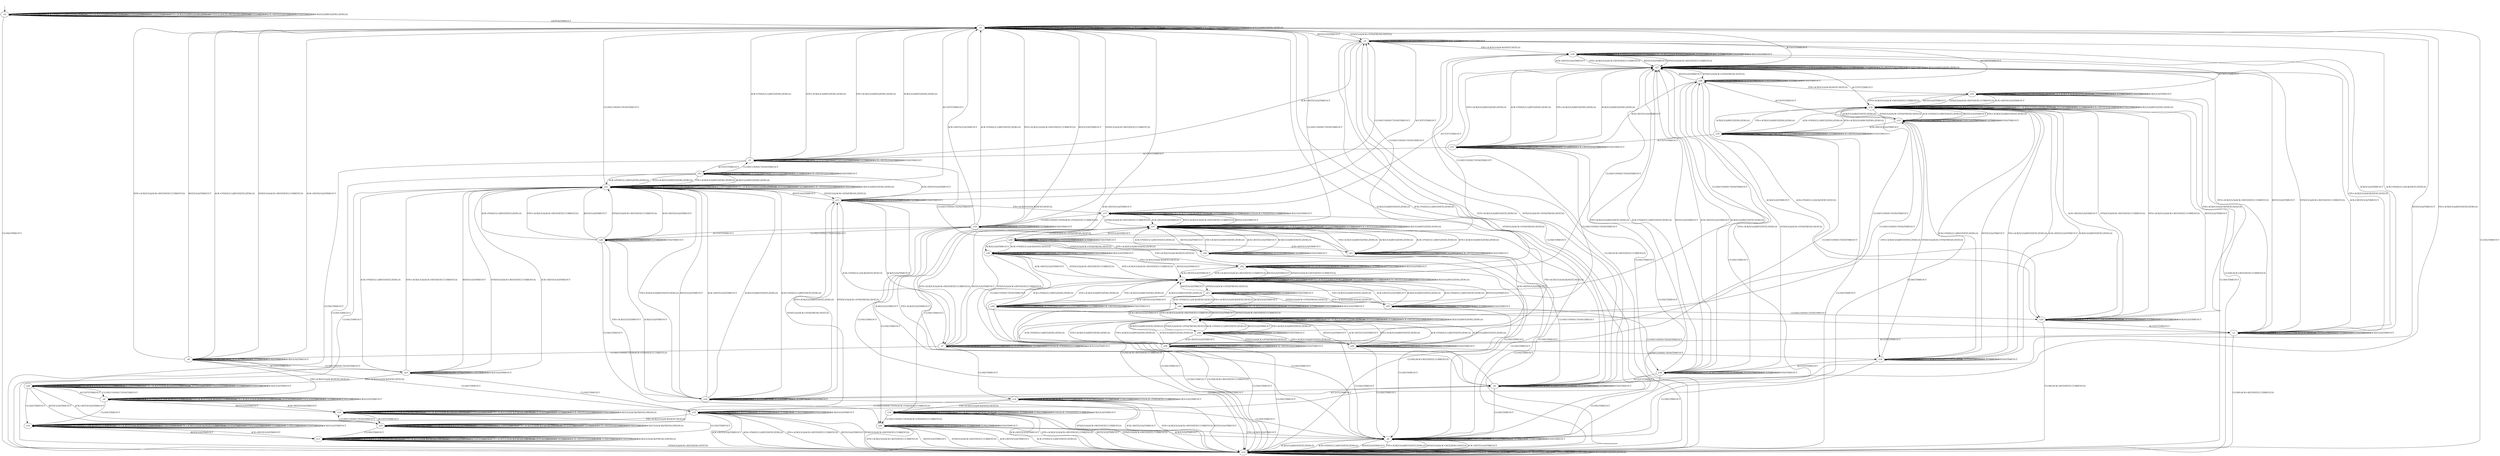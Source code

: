 digraph h13 {
s0 [label="s0"];
s1 [label="s1"];
s12 [label="s12"];
s2 [label="s2"];
s21 [label="s21"];
s3 [label="s3"];
s4 [label="s4"];
s5 [label="s5"];
s6 [label="s6"];
s13 [label="s13"];
s36 [label="s36"];
s7 [label="s7"];
s22 [label="s22"];
s27 [label="s27"];
s51 [label="s51"];
s8 [label="s8"];
s14 [label="s14"];
s17 [label="s17"];
s28 [label="s28"];
s37 [label="s37"];
s9 [label="s9"];
s15 [label="s15"];
s18 [label="s18"];
s19 [label="s19"];
s23 [label="s23"];
s29 [label="s29"];
s30 [label="s30"];
s31 [label="s31"];
s38 [label="s38"];
s53 [label="s53"];
s10 [label="s10"];
s16 [label="s16"];
s20 [label="s20"];
s24 [label="s24"];
s26 [label="s26"];
s32 [label="s32"];
s39 [label="s39"];
s40 [label="s40"];
s41 [label="s41"];
s52 [label="s52"];
s11 [label="s11"];
s25 [label="s25"];
s33 [label="s33"];
s42 [label="s42"];
s34 [label="s34"];
s35 [label="s35"];
s43 [label="s43"];
s44 [label="s44"];
s45 [label="s45"];
s46 [label="s46"];
s47 [label="s47"];
s48 [label="s48"];
s49 [label="s49"];
s50 [label="s50"];
s0 -> s0 [label="CLOSECONNECTION/TIMEOUT"];
s0 -> s0 [label="ACK+PSH(V,V,1)/RST(ZERO,ZERO,0)"];
s0 -> s0 [label="SYN+ACK(V,V,0)/RST(ZERO,ZERO,0)"];
s0 -> s0 [label="RST(V,V,0)/TIMEOUT"];
s0 -> s0 [label="ACCEPT/TIMEOUT"];
s0 -> s0 [label="FIN+ACK(V,V,0)/RST(ZERO,ZERO,0)"];
s0 -> s1 [label="LISTEN/TIMEOUT"];
s0 -> s0 [label="SYN(V,V,0)/ACK+RST(ZERO,NEXT,0)"];
s0 -> s0 [label="RCV/TIMEOUT"];
s0 -> s0 [label="ACK+RST(V,V,0)/TIMEOUT"];
s0 -> s12 [label="CLOSE/TIMEOUT"];
s0 -> s0 [label="SEND/TIMEOUT"];
s0 -> s0 [label="ACK(V,V,0)/RST(ZERO,ZERO,0)"];
s1 -> s1 [label="CLOSECONNECTION/TIMEOUT"];
s1 -> s1 [label="ACK+PSH(V,V,1)/RST(ZERO,ZERO,0)"];
s1 -> s1 [label="SYN+ACK(V,V,0)/RST(ZERO,ZERO,0)"];
s1 -> s1 [label="RST(V,V,0)/TIMEOUT"];
s1 -> s21 [label="ACCEPT/TIMEOUT"];
s1 -> s1 [label="FIN+ACK(V,V,0)/RST(ZERO,ZERO,0)"];
s1 -> s1 [label="LISTEN/TIMEOUT"];
s1 -> s2 [label="SYN(V,V,0)/ACK+SYN(FRESH,NEXT,0)"];
s1 -> s1 [label="RCV/TIMEOUT"];
s1 -> s1 [label="ACK+RST(V,V,0)/TIMEOUT"];
s1 -> s12 [label="CLOSE/TIMEOUT"];
s1 -> s1 [label="SEND/TIMEOUT"];
s1 -> s1 [label="ACK(V,V,0)/RST(ZERO,ZERO,0)"];
s12 -> s12 [label="CLOSECONNECTION/TIMEOUT"];
s12 -> s12 [label="ACK+PSH(V,V,1)/RST(ZERO,ZERO,0)"];
s12 -> s12 [label="SYN+ACK(V,V,0)/RST(ZERO,ZERO,0)"];
s12 -> s12 [label="RST(V,V,0)/TIMEOUT"];
s12 -> s12 [label="ACCEPT/TIMEOUT"];
s12 -> s12 [label="FIN+ACK(V,V,0)/RST(ZERO,ZERO,0)"];
s12 -> s12 [label="LISTEN/TIMEOUT"];
s12 -> s12 [label="SYN(V,V,0)/ACK+RST(ZERO,NEXT,0)"];
s12 -> s12 [label="RCV/TIMEOUT"];
s12 -> s12 [label="ACK+RST(V,V,0)/TIMEOUT"];
s12 -> s12 [label="CLOSE/TIMEOUT"];
s12 -> s12 [label="SEND/TIMEOUT"];
s12 -> s12 [label="ACK(V,V,0)/RST(ZERO,ZERO,0)"];
s2 -> s2 [label="CLOSECONNECTION/TIMEOUT"];
s2 -> s3 [label="ACK+PSH(V,V,1)/ACK(NEXT,NEXT,0)"];
s2 -> s4 [label="SYN+ACK(V,V,0)/RST(NEXT,ZERO,0)"];
s2 -> s1 [label="RST(V,V,0)/TIMEOUT"];
s2 -> s13 [label="ACCEPT/TIMEOUT"];
s2 -> s36 [label="FIN+ACK(V,V,0)/ACK(NEXT,NEXT,0)"];
s2 -> s2 [label="LISTEN/TIMEOUT"];
s2 -> s2 [label="SYN(V,V,0)/TIMEOUT"];
s2 -> s2 [label="RCV/TIMEOUT"];
s2 -> s5 [label="ACK+RST(V,V,0)/TIMEOUT"];
s2 -> s6 [label="CLOSE/TIMEOUT"];
s2 -> s2 [label="SEND/TIMEOUT"];
s2 -> s3 [label="ACK(V,V,0)/TIMEOUT"];
s21 -> s1 [label="CLOSECONNECTION/TIMEOUT"];
s21 -> s21 [label="ACK+PSH(V,V,1)/RST(ZERO,ZERO,0)"];
s21 -> s21 [label="SYN+ACK(V,V,0)/RST(ZERO,ZERO,0)"];
s21 -> s21 [label="RST(V,V,0)/TIMEOUT"];
s21 -> s21 [label="ACCEPT/TIMEOUT"];
s21 -> s21 [label="FIN+ACK(V,V,0)/RST(ZERO,ZERO,0)"];
s21 -> s21 [label="LISTEN/TIMEOUT"];
s21 -> s13 [label="SYN(V,V,0)/ACK+SYN(FRESH,NEXT,0)"];
s21 -> s21 [label="RCV/TIMEOUT"];
s21 -> s21 [label="ACK+RST(V,V,0)/TIMEOUT"];
s21 -> s12 [label="CLOSE/TIMEOUT"];
s21 -> s21 [label="SEND/TIMEOUT"];
s21 -> s21 [label="ACK(V,V,0)/RST(ZERO,ZERO,0)"];
s3 -> s3 [label="CLOSECONNECTION/TIMEOUT"];
s3 -> s3 [label="ACK+PSH(V,V,1)/ACK(NEXT,NEXT,0)"];
s3 -> s27 [label="SYN+ACK(V,V,0)/ACK+RST(NEXT,CURRENT,0)"];
s3 -> s27 [label="RST(V,V,0)/TIMEOUT"];
s3 -> s7 [label="ACCEPT/TIMEOUT"];
s3 -> s36 [label="FIN+ACK(V,V,0)/ACK(NEXT,NEXT,0)"];
s3 -> s3 [label="LISTEN/TIMEOUT"];
s3 -> s27 [label="SYN(V,V,0)/ACK+RST(NEXT,CURRENT,0)"];
s3 -> s3 [label="RCV/TIMEOUT"];
s3 -> s27 [label="ACK+RST(V,V,0)/TIMEOUT"];
s3 -> s12 [label="CLOSE/ACK+RST(NEXT,CURRENT,0)"];
s3 -> s3 [label="SEND/TIMEOUT"];
s3 -> s3 [label="ACK(V,V,0)/TIMEOUT"];
s4 -> s4 [label="CLOSECONNECTION/TIMEOUT"];
s4 -> s1 [label="ACK+PSH(V,V,1)/RST(NEXT,ZERO,0)"];
s4 -> s4 [label="SYN+ACK(V,V,0)/RST(NEXT,ZERO,0)"];
s4 -> s1 [label="RST(V,V,0)/TIMEOUT"];
s4 -> s22 [label="ACCEPT/TIMEOUT"];
s4 -> s1 [label="FIN+ACK(V,V,0)/RST(NEXT,ZERO,0)"];
s4 -> s4 [label="LISTEN/TIMEOUT"];
s4 -> s2 [label="SYN(V,V,0)/ACK+SYN(FRESH,NEXT,0)"];
s4 -> s4 [label="RCV/TIMEOUT"];
s4 -> s1 [label="ACK+RST(V,V,0)/TIMEOUT"];
s4 -> s6 [label="CLOSE/TIMEOUT"];
s4 -> s4 [label="SEND/TIMEOUT"];
s4 -> s1 [label="ACK(V,V,0)/RST(NEXT,ZERO,0)"];
s5 -> s5 [label="CLOSECONNECTION/TIMEOUT"];
s5 -> s1 [label="ACK+PSH(V,V,1)/RST(ZERO,ZERO,0)"];
s5 -> s1 [label="SYN+ACK(V,V,0)/RST(ZERO,ZERO,0)"];
s5 -> s5 [label="RST(V,V,0)/TIMEOUT"];
s5 -> s51 [label="ACCEPT/TIMEOUT"];
s5 -> s1 [label="FIN+ACK(V,V,0)/RST(ZERO,ZERO,0)"];
s5 -> s5 [label="LISTEN/TIMEOUT"];
s5 -> s5 [label="SYN(V,V,0)/TIMEOUT"];
s5 -> s5 [label="RCV/TIMEOUT"];
s5 -> s5 [label="ACK+RST(V,V,0)/TIMEOUT"];
s5 -> s12 [label="CLOSE/TIMEOUT"];
s5 -> s5 [label="SEND/TIMEOUT"];
s5 -> s1 [label="ACK(V,V,0)/RST(ZERO,ZERO,0)"];
s6 -> s6 [label="CLOSECONNECTION/TIMEOUT"];
s6 -> s12 [label="ACK+PSH(V,V,1)/RST(NEXT,ZERO,0)"];
s6 -> s6 [label="SYN+ACK(V,V,0)/RST(NEXT,ZERO,0)"];
s6 -> s12 [label="RST(V,V,0)/TIMEOUT"];
s6 -> s6 [label="ACCEPT/TIMEOUT"];
s6 -> s12 [label="FIN+ACK(V,V,0)/RST(NEXT,ZERO,0)"];
s6 -> s6 [label="LISTEN/TIMEOUT"];
s6 -> s12 [label="SYN(V,V,0)/ACK+RST(ZERO,NEXT,0)"];
s6 -> s6 [label="RCV/TIMEOUT"];
s6 -> s12 [label="ACK+RST(V,V,0)/TIMEOUT"];
s6 -> s6 [label="CLOSE/TIMEOUT"];
s6 -> s6 [label="SEND/TIMEOUT"];
s6 -> s12 [label="ACK(V,V,0)/RST(NEXT,ZERO,0)"];
s13 -> s2 [label="CLOSECONNECTION/TIMEOUT"];
s13 -> s7 [label="ACK+PSH(V,V,1)/ACK(NEXT,NEXT,0)"];
s13 -> s22 [label="SYN+ACK(V,V,0)/RST(NEXT,ZERO,0)"];
s13 -> s21 [label="RST(V,V,0)/TIMEOUT"];
s13 -> s13 [label="ACCEPT/TIMEOUT"];
s13 -> s17 [label="FIN+ACK(V,V,0)/ACK(NEXT,NEXT,0)"];
s13 -> s13 [label="LISTEN/TIMEOUT"];
s13 -> s13 [label="SYN(V,V,0)/TIMEOUT"];
s13 -> s13 [label="RCV/TIMEOUT"];
s13 -> s51 [label="ACK+RST(V,V,0)/TIMEOUT"];
s13 -> s6 [label="CLOSE/TIMEOUT"];
s13 -> s13 [label="SEND/TIMEOUT"];
s13 -> s7 [label="ACK(V,V,0)/TIMEOUT"];
s36 -> s36 [label="CLOSECONNECTION/TIMEOUT"];
s36 -> s36 [label="ACK+PSH(V,V,1)/ACK(NEXT,NEXT,0)"];
s36 -> s27 [label="SYN+ACK(V,V,0)/ACK+RST(NEXT,CURRENT,0)"];
s36 -> s27 [label="RST(V,V,0)/TIMEOUT"];
s36 -> s17 [label="ACCEPT/TIMEOUT"];
s36 -> s36 [label="FIN+ACK(V,V,0)/ACK(NEXT,NEXT,0)"];
s36 -> s36 [label="LISTEN/TIMEOUT"];
s36 -> s27 [label="SYN(V,V,0)/ACK+RST(NEXT,CURRENT,0)"];
s36 -> s36 [label="RCV/TIMEOUT"];
s36 -> s27 [label="ACK+RST(V,V,0)/TIMEOUT"];
s36 -> s12 [label="CLOSE/ACK+RST(NEXT,CURRENT,0)"];
s36 -> s36 [label="SEND/TIMEOUT"];
s36 -> s36 [label="ACK(V,V,0)/TIMEOUT"];
s7 -> s8 [label="CLOSECONNECTION/ACK+FIN(NEXT,CURRENT,0)"];
s7 -> s7 [label="ACK+PSH(V,V,1)/ACK(NEXT,NEXT,0)"];
s7 -> s37 [label="SYN+ACK(V,V,0)/ACK+RST(NEXT,CURRENT,0)"];
s7 -> s37 [label="RST(V,V,0)/TIMEOUT"];
s7 -> s7 [label="ACCEPT/TIMEOUT"];
s7 -> s17 [label="FIN+ACK(V,V,0)/ACK(NEXT,NEXT,0)"];
s7 -> s7 [label="LISTEN/TIMEOUT"];
s7 -> s37 [label="SYN(V,V,0)/ACK+RST(NEXT,CURRENT,0)"];
s7 -> s7 [label="RCV/TIMEOUT"];
s7 -> s37 [label="ACK+RST(V,V,0)/TIMEOUT"];
s7 -> s14 [label="CLOSE/TIMEOUT"];
s7 -> s7 [label="SEND/ACK+PSH(NEXT,CURRENT,1)"];
s7 -> s7 [label="ACK(V,V,0)/TIMEOUT"];
s22 -> s4 [label="CLOSECONNECTION/TIMEOUT"];
s22 -> s21 [label="ACK+PSH(V,V,1)/RST(NEXT,ZERO,0)"];
s22 -> s22 [label="SYN+ACK(V,V,0)/RST(NEXT,ZERO,0)"];
s22 -> s21 [label="RST(V,V,0)/TIMEOUT"];
s22 -> s22 [label="ACCEPT/TIMEOUT"];
s22 -> s21 [label="FIN+ACK(V,V,0)/RST(NEXT,ZERO,0)"];
s22 -> s22 [label="LISTEN/TIMEOUT"];
s22 -> s13 [label="SYN(V,V,0)/ACK+SYN(FRESH,NEXT,0)"];
s22 -> s22 [label="RCV/TIMEOUT"];
s22 -> s21 [label="ACK+RST(V,V,0)/TIMEOUT"];
s22 -> s6 [label="CLOSE/TIMEOUT"];
s22 -> s22 [label="SEND/TIMEOUT"];
s22 -> s21 [label="ACK(V,V,0)/RST(NEXT,ZERO,0)"];
s27 -> s27 [label="CLOSECONNECTION/TIMEOUT"];
s27 -> s27 [label="ACK+PSH(V,V,1)/RST(ZERO,ZERO,0)"];
s27 -> s27 [label="SYN+ACK(V,V,0)/RST(ZERO,ZERO,0)"];
s27 -> s27 [label="RST(V,V,0)/TIMEOUT"];
s27 -> s1 [label="ACCEPT/TIMEOUT"];
s27 -> s27 [label="FIN+ACK(V,V,0)/RST(ZERO,ZERO,0)"];
s27 -> s27 [label="LISTEN/TIMEOUT"];
s27 -> s28 [label="SYN(V,V,0)/ACK+SYN(FRESH,NEXT,0)"];
s27 -> s27 [label="RCV/TIMEOUT"];
s27 -> s27 [label="ACK+RST(V,V,0)/TIMEOUT"];
s27 -> s12 [label="CLOSE/TIMEOUT"];
s27 -> s27 [label="SEND/TIMEOUT"];
s27 -> s27 [label="ACK(V,V,0)/RST(ZERO,ZERO,0)"];
s51 -> s5 [label="CLOSECONNECTION/TIMEOUT"];
s51 -> s21 [label="ACK+PSH(V,V,1)/RST(ZERO,ZERO,0)"];
s51 -> s21 [label="SYN+ACK(V,V,0)/RST(ZERO,ZERO,0)"];
s51 -> s51 [label="RST(V,V,0)/TIMEOUT"];
s51 -> s51 [label="ACCEPT/TIMEOUT"];
s51 -> s21 [label="FIN+ACK(V,V,0)/RST(ZERO,ZERO,0)"];
s51 -> s51 [label="LISTEN/TIMEOUT"];
s51 -> s51 [label="SYN(V,V,0)/TIMEOUT"];
s51 -> s51 [label="RCV/TIMEOUT"];
s51 -> s51 [label="ACK+RST(V,V,0)/TIMEOUT"];
s51 -> s12 [label="CLOSE/TIMEOUT"];
s51 -> s51 [label="SEND/TIMEOUT"];
s51 -> s21 [label="ACK(V,V,0)/RST(ZERO,ZERO,0)"];
s8 -> s8 [label="CLOSECONNECTION/TIMEOUT"];
s8 -> s1 [label="ACK+PSH(V,V,1)/RST(NEXT,ZERO,0)"];
s8 -> s1 [label="SYN+ACK(V,V,0)/ACK+RST(NEXT,CURRENT,0)"];
s8 -> s1 [label="RST(V,V,0)/TIMEOUT"];
s8 -> s23 [label="ACCEPT/TIMEOUT"];
s8 -> s9 [label="FIN+ACK(V,V,0)/ACK(NEXT,NEXT,0)"];
s8 -> s8 [label="LISTEN/TIMEOUT"];
s8 -> s1 [label="SYN(V,V,0)/ACK+RST(NEXT,CURRENT,0)"];
s8 -> s8 [label="RCV/TIMEOUT"];
s8 -> s1 [label="ACK+RST(V,V,0)/TIMEOUT"];
s8 -> s15 [label="CLOSE/TIMEOUT"];
s8 -> s8 [label="SEND/TIMEOUT"];
s8 -> s8 [label="ACK(V,V,0)/TIMEOUT"];
s14 -> s15 [label="CLOSECONNECTION/ACK+FIN(NEXT,CURRENT,0)"];
s14 -> s14 [label="ACK+PSH(V,V,1)/ACK(NEXT,NEXT,0)"];
s14 -> s12 [label="SYN+ACK(V,V,0)/ACK+RST(NEXT,CURRENT,0)"];
s14 -> s12 [label="RST(V,V,0)/TIMEOUT"];
s14 -> s14 [label="ACCEPT/TIMEOUT"];
s14 -> s18 [label="FIN+ACK(V,V,0)/ACK(NEXT,NEXT,0)"];
s14 -> s14 [label="LISTEN/TIMEOUT"];
s14 -> s12 [label="SYN(V,V,0)/ACK+RST(NEXT,CURRENT,0)"];
s14 -> s14 [label="RCV/TIMEOUT"];
s14 -> s12 [label="ACK+RST(V,V,0)/TIMEOUT"];
s14 -> s14 [label="CLOSE/TIMEOUT"];
s14 -> s14 [label="SEND/ACK+PSH(NEXT,CURRENT,1)"];
s14 -> s14 [label="ACK(V,V,0)/TIMEOUT"];
s17 -> s19 [label="CLOSECONNECTION/ACK+FIN(NEXT,CURRENT,0)"];
s17 -> s17 [label="ACK+PSH(V,V,1)/ACK(NEXT,NEXT,0)"];
s17 -> s37 [label="SYN+ACK(V,V,0)/ACK+RST(NEXT,CURRENT,0)"];
s17 -> s37 [label="RST(V,V,0)/TIMEOUT"];
s17 -> s17 [label="ACCEPT/TIMEOUT"];
s17 -> s17 [label="FIN+ACK(V,V,0)/ACK(NEXT,NEXT,0)"];
s17 -> s17 [label="LISTEN/TIMEOUT"];
s17 -> s37 [label="SYN(V,V,0)/ACK+RST(NEXT,CURRENT,0)"];
s17 -> s17 [label="RCV/TIMEOUT"];
s17 -> s37 [label="ACK+RST(V,V,0)/TIMEOUT"];
s17 -> s18 [label="CLOSE/TIMEOUT"];
s17 -> s17 [label="SEND/ACK+PSH(NEXT,CURRENT,1)"];
s17 -> s17 [label="ACK(V,V,0)/TIMEOUT"];
s28 -> s28 [label="CLOSECONNECTION/TIMEOUT"];
s28 -> s29 [label="ACK+PSH(V,V,1)/ACK(NEXT,NEXT,0)"];
s28 -> s30 [label="SYN+ACK(V,V,0)/RST(NEXT,ZERO,0)"];
s28 -> s27 [label="RST(V,V,0)/TIMEOUT"];
s28 -> s2 [label="ACCEPT/TIMEOUT"];
s28 -> s53 [label="FIN+ACK(V,V,0)/ACK(NEXT,NEXT,0)"];
s28 -> s28 [label="LISTEN/TIMEOUT"];
s28 -> s28 [label="SYN(V,V,0)/TIMEOUT"];
s28 -> s28 [label="RCV/TIMEOUT"];
s28 -> s31 [label="ACK+RST(V,V,0)/TIMEOUT"];
s28 -> s6 [label="CLOSE/TIMEOUT"];
s28 -> s28 [label="SEND/TIMEOUT"];
s28 -> s29 [label="ACK(V,V,0)/TIMEOUT"];
s37 -> s1 [label="CLOSECONNECTION/TIMEOUT"];
s37 -> s37 [label="ACK+PSH(V,V,1)/RST(ZERO,ZERO,0)"];
s37 -> s37 [label="SYN+ACK(V,V,0)/RST(ZERO,ZERO,0)"];
s37 -> s37 [label="RST(V,V,0)/TIMEOUT"];
s37 -> s37 [label="ACCEPT/TIMEOUT"];
s37 -> s37 [label="FIN+ACK(V,V,0)/RST(ZERO,ZERO,0)"];
s37 -> s37 [label="LISTEN/TIMEOUT"];
s37 -> s38 [label="SYN(V,V,0)/ACK+SYN(FRESH,NEXT,0)"];
s37 -> s37 [label="RCV/TIMEOUT"];
s37 -> s37 [label="ACK+RST(V,V,0)/TIMEOUT"];
s37 -> s12 [label="CLOSE/TIMEOUT"];
s37 -> s37 [label="SEND/TIMEOUT"];
s37 -> s37 [label="ACK(V,V,0)/RST(ZERO,ZERO,0)"];
s9 -> s9 [label="CLOSECONNECTION/TIMEOUT"];
s9 -> s9 [label="ACK+PSH(V,V,1)/ACK(NEXT,CURRENT,0)"];
s9 -> s9 [label="SYN+ACK(V,V,0)/ACK(NEXT,CURRENT,0)"];
s9 -> s10 [label="RST(V,V,0)/TIMEOUT"];
s9 -> s24 [label="ACCEPT/TIMEOUT"];
s9 -> s9 [label="FIN+ACK(V,V,0)/ACK(NEXT,CURRENT,0)"];
s9 -> s9 [label="LISTEN/TIMEOUT"];
s9 -> s9 [label="SYN(V,V,0)/TIMEOUT"];
s9 -> s9 [label="RCV/TIMEOUT"];
s9 -> s10 [label="ACK+RST(V,V,0)/TIMEOUT"];
s9 -> s16 [label="CLOSE/TIMEOUT"];
s9 -> s9 [label="SEND/TIMEOUT"];
s9 -> s9 [label="ACK(V,V,0)/TIMEOUT"];
s15 -> s15 [label="CLOSECONNECTION/TIMEOUT"];
s15 -> s12 [label="ACK+PSH(V,V,1)/RST(NEXT,ZERO,0)"];
s15 -> s12 [label="SYN+ACK(V,V,0)/ACK+RST(NEXT,CURRENT,0)"];
s15 -> s12 [label="RST(V,V,0)/TIMEOUT"];
s15 -> s15 [label="ACCEPT/TIMEOUT"];
s15 -> s16 [label="FIN+ACK(V,V,0)/ACK(NEXT,NEXT,0)"];
s15 -> s15 [label="LISTEN/TIMEOUT"];
s15 -> s12 [label="SYN(V,V,0)/ACK+RST(NEXT,CURRENT,0)"];
s15 -> s15 [label="RCV/TIMEOUT"];
s15 -> s12 [label="ACK+RST(V,V,0)/TIMEOUT"];
s15 -> s15 [label="CLOSE/TIMEOUT"];
s15 -> s15 [label="SEND/TIMEOUT"];
s15 -> s15 [label="ACK(V,V,0)/TIMEOUT"];
s18 -> s20 [label="CLOSECONNECTION/ACK+FIN(NEXT,CURRENT,0)"];
s18 -> s18 [label="ACK+PSH(V,V,1)/ACK(NEXT,NEXT,0)"];
s18 -> s12 [label="SYN+ACK(V,V,0)/ACK+RST(NEXT,CURRENT,0)"];
s18 -> s12 [label="RST(V,V,0)/TIMEOUT"];
s18 -> s18 [label="ACCEPT/TIMEOUT"];
s18 -> s18 [label="FIN+ACK(V,V,0)/ACK(NEXT,NEXT,0)"];
s18 -> s18 [label="LISTEN/TIMEOUT"];
s18 -> s12 [label="SYN(V,V,0)/ACK+RST(NEXT,CURRENT,0)"];
s18 -> s18 [label="RCV/TIMEOUT"];
s18 -> s12 [label="ACK+RST(V,V,0)/TIMEOUT"];
s18 -> s18 [label="CLOSE/TIMEOUT"];
s18 -> s18 [label="SEND/ACK+PSH(NEXT,CURRENT,1)"];
s18 -> s18 [label="ACK(V,V,0)/TIMEOUT"];
s19 -> s19 [label="CLOSECONNECTION/TIMEOUT"];
s19 -> s1 [label="ACK+PSH(V,V,1)/RST(NEXT,ZERO,0)"];
s19 -> s1 [label="SYN+ACK(V,V,0)/ACK+RST(NEXT,CURRENT,0)"];
s19 -> s1 [label="RST(V,V,0)/TIMEOUT"];
s19 -> s26 [label="ACCEPT/TIMEOUT"];
s19 -> s4 [label="FIN+ACK(V,V,0)/TIMEOUT"];
s19 -> s19 [label="LISTEN/TIMEOUT"];
s19 -> s1 [label="SYN(V,V,0)/ACK+RST(NEXT,CURRENT,0)"];
s19 -> s19 [label="RCV/TIMEOUT"];
s19 -> s1 [label="ACK+RST(V,V,0)/TIMEOUT"];
s19 -> s20 [label="CLOSE/TIMEOUT"];
s19 -> s19 [label="SEND/TIMEOUT"];
s19 -> s4 [label="ACK(V,V,0)/TIMEOUT"];
s23 -> s8 [label="CLOSECONNECTION/TIMEOUT"];
s23 -> s21 [label="ACK+PSH(V,V,1)/RST(NEXT,ZERO,0)"];
s23 -> s21 [label="SYN+ACK(V,V,0)/ACK+RST(NEXT,CURRENT,0)"];
s23 -> s21 [label="RST(V,V,0)/TIMEOUT"];
s23 -> s23 [label="ACCEPT/TIMEOUT"];
s23 -> s24 [label="FIN+ACK(V,V,0)/ACK(NEXT,NEXT,0)"];
s23 -> s23 [label="LISTEN/TIMEOUT"];
s23 -> s21 [label="SYN(V,V,0)/ACK+RST(NEXT,CURRENT,0)"];
s23 -> s23 [label="RCV/TIMEOUT"];
s23 -> s21 [label="ACK+RST(V,V,0)/TIMEOUT"];
s23 -> s15 [label="CLOSE/TIMEOUT"];
s23 -> s23 [label="SEND/TIMEOUT"];
s23 -> s23 [label="ACK(V,V,0)/TIMEOUT"];
s29 -> s29 [label="CLOSECONNECTION/TIMEOUT"];
s29 -> s29 [label="ACK+PSH(V,V,1)/ACK(NEXT,NEXT,0)"];
s29 -> s32 [label="SYN+ACK(V,V,0)/ACK+RST(NEXT,CURRENT,0)"];
s29 -> s32 [label="RST(V,V,0)/TIMEOUT"];
s29 -> s3 [label="ACCEPT/TIMEOUT"];
s29 -> s53 [label="FIN+ACK(V,V,0)/ACK(NEXT,NEXT,0)"];
s29 -> s29 [label="LISTEN/TIMEOUT"];
s29 -> s32 [label="SYN(V,V,0)/ACK+RST(NEXT,CURRENT,0)"];
s29 -> s29 [label="RCV/TIMEOUT"];
s29 -> s32 [label="ACK+RST(V,V,0)/TIMEOUT"];
s29 -> s12 [label="CLOSE/ACK+RST(NEXT,CURRENT,0)"];
s29 -> s29 [label="SEND/TIMEOUT"];
s29 -> s29 [label="ACK(V,V,0)/TIMEOUT"];
s30 -> s30 [label="CLOSECONNECTION/TIMEOUT"];
s30 -> s27 [label="ACK+PSH(V,V,1)/RST(NEXT,ZERO,0)"];
s30 -> s30 [label="SYN+ACK(V,V,0)/RST(NEXT,ZERO,0)"];
s30 -> s27 [label="RST(V,V,0)/TIMEOUT"];
s30 -> s4 [label="ACCEPT/TIMEOUT"];
s30 -> s27 [label="FIN+ACK(V,V,0)/RST(NEXT,ZERO,0)"];
s30 -> s30 [label="LISTEN/TIMEOUT"];
s30 -> s28 [label="SYN(V,V,0)/ACK+SYN(FRESH,NEXT,0)"];
s30 -> s30 [label="RCV/TIMEOUT"];
s30 -> s27 [label="ACK+RST(V,V,0)/TIMEOUT"];
s30 -> s6 [label="CLOSE/TIMEOUT"];
s30 -> s30 [label="SEND/TIMEOUT"];
s30 -> s27 [label="ACK(V,V,0)/RST(NEXT,ZERO,0)"];
s31 -> s31 [label="CLOSECONNECTION/TIMEOUT"];
s31 -> s27 [label="ACK+PSH(V,V,1)/RST(ZERO,ZERO,0)"];
s31 -> s27 [label="SYN+ACK(V,V,0)/RST(ZERO,ZERO,0)"];
s31 -> s31 [label="RST(V,V,0)/TIMEOUT"];
s31 -> s5 [label="ACCEPT/TIMEOUT"];
s31 -> s27 [label="FIN+ACK(V,V,0)/RST(ZERO,ZERO,0)"];
s31 -> s31 [label="LISTEN/TIMEOUT"];
s31 -> s31 [label="SYN(V,V,0)/TIMEOUT"];
s31 -> s31 [label="RCV/TIMEOUT"];
s31 -> s31 [label="ACK+RST(V,V,0)/TIMEOUT"];
s31 -> s12 [label="CLOSE/TIMEOUT"];
s31 -> s31 [label="SEND/TIMEOUT"];
s31 -> s27 [label="ACK(V,V,0)/RST(ZERO,ZERO,0)"];
s38 -> s2 [label="CLOSECONNECTION/TIMEOUT"];
s38 -> s39 [label="ACK+PSH(V,V,1)/ACK(NEXT,NEXT,0)"];
s38 -> s40 [label="SYN+ACK(V,V,0)/RST(NEXT,ZERO,0)"];
s38 -> s37 [label="RST(V,V,0)/TIMEOUT"];
s38 -> s38 [label="ACCEPT/TIMEOUT"];
s38 -> s52 [label="FIN+ACK(V,V,0)/ACK(NEXT,NEXT,0)"];
s38 -> s38 [label="LISTEN/TIMEOUT"];
s38 -> s38 [label="SYN(V,V,0)/TIMEOUT"];
s38 -> s38 [label="RCV/TIMEOUT"];
s38 -> s41 [label="ACK+RST(V,V,0)/TIMEOUT"];
s38 -> s6 [label="CLOSE/TIMEOUT"];
s38 -> s38 [label="SEND/TIMEOUT"];
s38 -> s39 [label="ACK(V,V,0)/TIMEOUT"];
s53 -> s53 [label="CLOSECONNECTION/TIMEOUT"];
s53 -> s53 [label="ACK+PSH(V,V,1)/ACK(NEXT,NEXT,0)"];
s53 -> s32 [label="SYN+ACK(V,V,0)/ACK+RST(NEXT,CURRENT,0)"];
s53 -> s32 [label="RST(V,V,0)/TIMEOUT"];
s53 -> s36 [label="ACCEPT/TIMEOUT"];
s53 -> s53 [label="FIN+ACK(V,V,0)/ACK(NEXT,NEXT,0)"];
s53 -> s53 [label="LISTEN/TIMEOUT"];
s53 -> s32 [label="SYN(V,V,0)/ACK+RST(NEXT,CURRENT,0)"];
s53 -> s53 [label="RCV/TIMEOUT"];
s53 -> s32 [label="ACK+RST(V,V,0)/TIMEOUT"];
s53 -> s12 [label="CLOSE/ACK+RST(NEXT,CURRENT,0)"];
s53 -> s53 [label="SEND/TIMEOUT"];
s53 -> s53 [label="ACK(V,V,0)/TIMEOUT"];
s10 -> s10 [label="CLOSECONNECTION/TIMEOUT"];
s10 -> s10 [label="ACK+PSH(V,V,1)/ACK(FRESH,FRESH,0)"];
s10 -> s10 [label="SYN+ACK(V,V,0)/ACK(FRESH,FRESH,0)"];
s10 -> s10 [label="RST(V,V,0)/TIMEOUT"];
s10 -> s25 [label="ACCEPT/TIMEOUT"];
s10 -> s10 [label="FIN+ACK(V,V,0)/ACK(FRESH,FRESH,0)"];
s10 -> s10 [label="LISTEN/TIMEOUT"];
s10 -> s2 [label="SYN(V,V,0)/ACK+SYN(FRESH,NEXT,0)"];
s10 -> s10 [label="RCV/TIMEOUT"];
s10 -> s10 [label="ACK+RST(V,V,0)/TIMEOUT"];
s10 -> s11 [label="CLOSE/TIMEOUT"];
s10 -> s10 [label="SEND/TIMEOUT"];
s10 -> s10 [label="ACK(V,V,0)/ACK(FRESH,FRESH,0)"];
s16 -> s16 [label="CLOSECONNECTION/TIMEOUT"];
s16 -> s16 [label="ACK+PSH(V,V,1)/ACK(NEXT,CURRENT,0)"];
s16 -> s16 [label="SYN+ACK(V,V,0)/ACK(NEXT,CURRENT,0)"];
s16 -> s11 [label="RST(V,V,0)/TIMEOUT"];
s16 -> s16 [label="ACCEPT/TIMEOUT"];
s16 -> s16 [label="FIN+ACK(V,V,0)/ACK(NEXT,CURRENT,0)"];
s16 -> s16 [label="LISTEN/TIMEOUT"];
s16 -> s16 [label="SYN(V,V,0)/TIMEOUT"];
s16 -> s16 [label="RCV/TIMEOUT"];
s16 -> s11 [label="ACK+RST(V,V,0)/TIMEOUT"];
s16 -> s16 [label="CLOSE/TIMEOUT"];
s16 -> s16 [label="SEND/TIMEOUT"];
s16 -> s16 [label="ACK(V,V,0)/TIMEOUT"];
s20 -> s20 [label="CLOSECONNECTION/TIMEOUT"];
s20 -> s12 [label="ACK+PSH(V,V,1)/RST(NEXT,ZERO,0)"];
s20 -> s12 [label="SYN+ACK(V,V,0)/ACK+RST(NEXT,CURRENT,0)"];
s20 -> s12 [label="RST(V,V,0)/TIMEOUT"];
s20 -> s20 [label="ACCEPT/TIMEOUT"];
s20 -> s6 [label="FIN+ACK(V,V,0)/TIMEOUT"];
s20 -> s20 [label="LISTEN/TIMEOUT"];
s20 -> s12 [label="SYN(V,V,0)/ACK+RST(NEXT,CURRENT,0)"];
s20 -> s20 [label="RCV/TIMEOUT"];
s20 -> s12 [label="ACK+RST(V,V,0)/TIMEOUT"];
s20 -> s20 [label="CLOSE/TIMEOUT"];
s20 -> s20 [label="SEND/TIMEOUT"];
s20 -> s6 [label="ACK(V,V,0)/TIMEOUT"];
s24 -> s9 [label="CLOSECONNECTION/TIMEOUT"];
s24 -> s24 [label="ACK+PSH(V,V,1)/ACK(NEXT,CURRENT,0)"];
s24 -> s24 [label="SYN+ACK(V,V,0)/ACK(NEXT,CURRENT,0)"];
s24 -> s25 [label="RST(V,V,0)/TIMEOUT"];
s24 -> s24 [label="ACCEPT/TIMEOUT"];
s24 -> s24 [label="FIN+ACK(V,V,0)/ACK(NEXT,CURRENT,0)"];
s24 -> s24 [label="LISTEN/TIMEOUT"];
s24 -> s24 [label="SYN(V,V,0)/TIMEOUT"];
s24 -> s24 [label="RCV/TIMEOUT"];
s24 -> s25 [label="ACK+RST(V,V,0)/TIMEOUT"];
s24 -> s16 [label="CLOSE/TIMEOUT"];
s24 -> s24 [label="SEND/TIMEOUT"];
s24 -> s24 [label="ACK(V,V,0)/TIMEOUT"];
s26 -> s19 [label="CLOSECONNECTION/TIMEOUT"];
s26 -> s21 [label="ACK+PSH(V,V,1)/RST(NEXT,ZERO,0)"];
s26 -> s21 [label="SYN+ACK(V,V,0)/ACK+RST(NEXT,CURRENT,0)"];
s26 -> s21 [label="RST(V,V,0)/TIMEOUT"];
s26 -> s26 [label="ACCEPT/TIMEOUT"];
s26 -> s22 [label="FIN+ACK(V,V,0)/TIMEOUT"];
s26 -> s26 [label="LISTEN/TIMEOUT"];
s26 -> s21 [label="SYN(V,V,0)/ACK+RST(NEXT,CURRENT,0)"];
s26 -> s26 [label="RCV/TIMEOUT"];
s26 -> s21 [label="ACK+RST(V,V,0)/TIMEOUT"];
s26 -> s20 [label="CLOSE/TIMEOUT"];
s26 -> s26 [label="SEND/TIMEOUT"];
s26 -> s22 [label="ACK(V,V,0)/TIMEOUT"];
s32 -> s32 [label="CLOSECONNECTION/TIMEOUT"];
s32 -> s32 [label="ACK+PSH(V,V,1)/RST(ZERO,ZERO,0)"];
s32 -> s32 [label="SYN+ACK(V,V,0)/RST(ZERO,ZERO,0)"];
s32 -> s32 [label="RST(V,V,0)/TIMEOUT"];
s32 -> s27 [label="ACCEPT/TIMEOUT"];
s32 -> s32 [label="FIN+ACK(V,V,0)/RST(ZERO,ZERO,0)"];
s32 -> s32 [label="LISTEN/TIMEOUT"];
s32 -> s33 [label="SYN(V,V,0)/ACK+SYN(FRESH,NEXT,0)"];
s32 -> s32 [label="RCV/TIMEOUT"];
s32 -> s32 [label="ACK+RST(V,V,0)/TIMEOUT"];
s32 -> s12 [label="CLOSE/TIMEOUT"];
s32 -> s32 [label="SEND/TIMEOUT"];
s32 -> s32 [label="ACK(V,V,0)/RST(ZERO,ZERO,0)"];
s39 -> s3 [label="CLOSECONNECTION/TIMEOUT"];
s39 -> s39 [label="ACK+PSH(V,V,1)/ACK(NEXT,NEXT,0)"];
s39 -> s42 [label="SYN+ACK(V,V,0)/ACK+RST(NEXT,CURRENT,0)"];
s39 -> s42 [label="RST(V,V,0)/TIMEOUT"];
s39 -> s39 [label="ACCEPT/TIMEOUT"];
s39 -> s52 [label="FIN+ACK(V,V,0)/ACK(NEXT,NEXT,0)"];
s39 -> s39 [label="LISTEN/TIMEOUT"];
s39 -> s42 [label="SYN(V,V,0)/ACK+RST(NEXT,CURRENT,0)"];
s39 -> s39 [label="RCV/TIMEOUT"];
s39 -> s42 [label="ACK+RST(V,V,0)/TIMEOUT"];
s39 -> s12 [label="CLOSE/ACK+RST(NEXT,CURRENT,0)"];
s39 -> s39 [label="SEND/TIMEOUT"];
s39 -> s39 [label="ACK(V,V,0)/TIMEOUT"];
s40 -> s4 [label="CLOSECONNECTION/TIMEOUT"];
s40 -> s37 [label="ACK+PSH(V,V,1)/RST(NEXT,ZERO,0)"];
s40 -> s40 [label="SYN+ACK(V,V,0)/RST(NEXT,ZERO,0)"];
s40 -> s37 [label="RST(V,V,0)/TIMEOUT"];
s40 -> s40 [label="ACCEPT/TIMEOUT"];
s40 -> s37 [label="FIN+ACK(V,V,0)/RST(NEXT,ZERO,0)"];
s40 -> s40 [label="LISTEN/TIMEOUT"];
s40 -> s38 [label="SYN(V,V,0)/ACK+SYN(FRESH,NEXT,0)"];
s40 -> s40 [label="RCV/TIMEOUT"];
s40 -> s37 [label="ACK+RST(V,V,0)/TIMEOUT"];
s40 -> s6 [label="CLOSE/TIMEOUT"];
s40 -> s40 [label="SEND/TIMEOUT"];
s40 -> s37 [label="ACK(V,V,0)/RST(NEXT,ZERO,0)"];
s41 -> s5 [label="CLOSECONNECTION/TIMEOUT"];
s41 -> s37 [label="ACK+PSH(V,V,1)/RST(ZERO,ZERO,0)"];
s41 -> s37 [label="SYN+ACK(V,V,0)/RST(ZERO,ZERO,0)"];
s41 -> s41 [label="RST(V,V,0)/TIMEOUT"];
s41 -> s41 [label="ACCEPT/TIMEOUT"];
s41 -> s37 [label="FIN+ACK(V,V,0)/RST(ZERO,ZERO,0)"];
s41 -> s41 [label="LISTEN/TIMEOUT"];
s41 -> s41 [label="SYN(V,V,0)/TIMEOUT"];
s41 -> s41 [label="RCV/TIMEOUT"];
s41 -> s41 [label="ACK+RST(V,V,0)/TIMEOUT"];
s41 -> s12 [label="CLOSE/TIMEOUT"];
s41 -> s41 [label="SEND/TIMEOUT"];
s41 -> s37 [label="ACK(V,V,0)/RST(ZERO,ZERO,0)"];
s52 -> s36 [label="CLOSECONNECTION/TIMEOUT"];
s52 -> s52 [label="ACK+PSH(V,V,1)/ACK(NEXT,NEXT,0)"];
s52 -> s42 [label="SYN+ACK(V,V,0)/ACK+RST(NEXT,CURRENT,0)"];
s52 -> s42 [label="RST(V,V,0)/TIMEOUT"];
s52 -> s52 [label="ACCEPT/TIMEOUT"];
s52 -> s52 [label="FIN+ACK(V,V,0)/ACK(NEXT,NEXT,0)"];
s52 -> s52 [label="LISTEN/TIMEOUT"];
s52 -> s42 [label="SYN(V,V,0)/ACK+RST(NEXT,CURRENT,0)"];
s52 -> s52 [label="RCV/TIMEOUT"];
s52 -> s42 [label="ACK+RST(V,V,0)/TIMEOUT"];
s52 -> s12 [label="CLOSE/ACK+RST(NEXT,CURRENT,0)"];
s52 -> s52 [label="SEND/TIMEOUT"];
s52 -> s52 [label="ACK(V,V,0)/TIMEOUT"];
s11 -> s11 [label="CLOSECONNECTION/TIMEOUT"];
s11 -> s11 [label="ACK+PSH(V,V,1)/ACK(FRESH,FRESH,0)"];
s11 -> s11 [label="SYN+ACK(V,V,0)/ACK(FRESH,FRESH,0)"];
s11 -> s11 [label="RST(V,V,0)/TIMEOUT"];
s11 -> s11 [label="ACCEPT/TIMEOUT"];
s11 -> s11 [label="FIN+ACK(V,V,0)/ACK(FRESH,FRESH,0)"];
s11 -> s11 [label="LISTEN/TIMEOUT"];
s11 -> s12 [label="SYN(V,V,0)/ACK+RST(ZERO,NEXT,0)"];
s11 -> s11 [label="RCV/TIMEOUT"];
s11 -> s11 [label="ACK+RST(V,V,0)/TIMEOUT"];
s11 -> s11 [label="CLOSE/TIMEOUT"];
s11 -> s11 [label="SEND/TIMEOUT"];
s11 -> s11 [label="ACK(V,V,0)/ACK(FRESH,FRESH,0)"];
s25 -> s10 [label="CLOSECONNECTION/TIMEOUT"];
s25 -> s25 [label="ACK+PSH(V,V,1)/ACK(FRESH,FRESH,0)"];
s25 -> s25 [label="SYN+ACK(V,V,0)/ACK(FRESH,FRESH,0)"];
s25 -> s25 [label="RST(V,V,0)/TIMEOUT"];
s25 -> s25 [label="ACCEPT/TIMEOUT"];
s25 -> s25 [label="FIN+ACK(V,V,0)/ACK(FRESH,FRESH,0)"];
s25 -> s25 [label="LISTEN/TIMEOUT"];
s25 -> s13 [label="SYN(V,V,0)/ACK+SYN(FRESH,NEXT,0)"];
s25 -> s25 [label="RCV/TIMEOUT"];
s25 -> s25 [label="ACK+RST(V,V,0)/TIMEOUT"];
s25 -> s11 [label="CLOSE/TIMEOUT"];
s25 -> s25 [label="SEND/TIMEOUT"];
s25 -> s25 [label="ACK(V,V,0)/ACK(FRESH,FRESH,0)"];
s33 -> s33 [label="CLOSECONNECTION/TIMEOUT"];
s33 -> s32 [label="ACK+PSH(V,V,1)/RST(NEXT,ZERO,0)"];
s33 -> s34 [label="SYN+ACK(V,V,0)/RST(NEXT,ZERO,0)"];
s33 -> s32 [label="RST(V,V,0)/TIMEOUT"];
s33 -> s28 [label="ACCEPT/TIMEOUT"];
s33 -> s32 [label="FIN+ACK(V,V,0)/RST(NEXT,ZERO,0)"];
s33 -> s33 [label="LISTEN/TIMEOUT"];
s33 -> s33 [label="SYN(V,V,0)/TIMEOUT"];
s33 -> s33 [label="RCV/TIMEOUT"];
s33 -> s35 [label="ACK+RST(V,V,0)/TIMEOUT"];
s33 -> s6 [label="CLOSE/TIMEOUT"];
s33 -> s33 [label="SEND/TIMEOUT"];
s33 -> s32 [label="ACK(V,V,0)/RST(NEXT,ZERO,0)"];
s42 -> s27 [label="CLOSECONNECTION/TIMEOUT"];
s42 -> s42 [label="ACK+PSH(V,V,1)/RST(ZERO,ZERO,0)"];
s42 -> s42 [label="SYN+ACK(V,V,0)/RST(ZERO,ZERO,0)"];
s42 -> s42 [label="RST(V,V,0)/TIMEOUT"];
s42 -> s42 [label="ACCEPT/TIMEOUT"];
s42 -> s42 [label="FIN+ACK(V,V,0)/RST(ZERO,ZERO,0)"];
s42 -> s42 [label="LISTEN/TIMEOUT"];
s42 -> s43 [label="SYN(V,V,0)/ACK+SYN(FRESH,NEXT,0)"];
s42 -> s42 [label="RCV/TIMEOUT"];
s42 -> s42 [label="ACK+RST(V,V,0)/TIMEOUT"];
s42 -> s12 [label="CLOSE/TIMEOUT"];
s42 -> s42 [label="SEND/TIMEOUT"];
s42 -> s42 [label="ACK(V,V,0)/RST(ZERO,ZERO,0)"];
s34 -> s34 [label="CLOSECONNECTION/TIMEOUT"];
s34 -> s32 [label="ACK+PSH(V,V,1)/RST(NEXT,ZERO,0)"];
s34 -> s34 [label="SYN+ACK(V,V,0)/RST(NEXT,ZERO,0)"];
s34 -> s32 [label="RST(V,V,0)/TIMEOUT"];
s34 -> s30 [label="ACCEPT/TIMEOUT"];
s34 -> s32 [label="FIN+ACK(V,V,0)/RST(NEXT,ZERO,0)"];
s34 -> s34 [label="LISTEN/TIMEOUT"];
s34 -> s33 [label="SYN(V,V,0)/ACK+SYN(FRESH,NEXT,0)"];
s34 -> s34 [label="RCV/TIMEOUT"];
s34 -> s32 [label="ACK+RST(V,V,0)/TIMEOUT"];
s34 -> s6 [label="CLOSE/TIMEOUT"];
s34 -> s34 [label="SEND/TIMEOUT"];
s34 -> s32 [label="ACK(V,V,0)/RST(NEXT,ZERO,0)"];
s35 -> s35 [label="CLOSECONNECTION/TIMEOUT"];
s35 -> s32 [label="ACK+PSH(V,V,1)/RST(ZERO,ZERO,0)"];
s35 -> s32 [label="SYN+ACK(V,V,0)/RST(ZERO,ZERO,0)"];
s35 -> s35 [label="RST(V,V,0)/TIMEOUT"];
s35 -> s31 [label="ACCEPT/TIMEOUT"];
s35 -> s32 [label="FIN+ACK(V,V,0)/RST(ZERO,ZERO,0)"];
s35 -> s35 [label="LISTEN/TIMEOUT"];
s35 -> s35 [label="SYN(V,V,0)/TIMEOUT"];
s35 -> s35 [label="RCV/TIMEOUT"];
s35 -> s35 [label="ACK+RST(V,V,0)/TIMEOUT"];
s35 -> s12 [label="CLOSE/TIMEOUT"];
s35 -> s35 [label="SEND/TIMEOUT"];
s35 -> s32 [label="ACK(V,V,0)/RST(ZERO,ZERO,0)"];
s43 -> s28 [label="CLOSECONNECTION/TIMEOUT"];
s43 -> s44 [label="ACK+PSH(V,V,1)/ACK(NEXT,NEXT,0)"];
s43 -> s45 [label="SYN+ACK(V,V,0)/RST(NEXT,ZERO,0)"];
s43 -> s42 [label="RST(V,V,0)/TIMEOUT"];
s43 -> s43 [label="ACCEPT/TIMEOUT"];
s43 -> s44 [label="FIN+ACK(V,V,0)/ACK(NEXT,NEXT,0)"];
s43 -> s43 [label="LISTEN/TIMEOUT"];
s43 -> s43 [label="SYN(V,V,0)/TIMEOUT"];
s43 -> s43 [label="RCV/TIMEOUT"];
s43 -> s46 [label="ACK+RST(V,V,0)/TIMEOUT"];
s43 -> s6 [label="CLOSE/TIMEOUT"];
s43 -> s43 [label="SEND/TIMEOUT"];
s43 -> s44 [label="ACK(V,V,0)/TIMEOUT"];
s44 -> s29 [label="CLOSECONNECTION/TIMEOUT"];
s44 -> s44 [label="ACK+PSH(V,V,1)/ACK(NEXT,NEXT,0)"];
s44 -> s47 [label="SYN+ACK(V,V,0)/ACK+RST(NEXT,CURRENT,0)"];
s44 -> s47 [label="RST(V,V,0)/TIMEOUT"];
s44 -> s44 [label="ACCEPT/TIMEOUT"];
s44 -> s44 [label="FIN+ACK(V,V,0)/ACK(NEXT,NEXT,0)"];
s44 -> s44 [label="LISTEN/TIMEOUT"];
s44 -> s47 [label="SYN(V,V,0)/ACK+RST(NEXT,CURRENT,0)"];
s44 -> s44 [label="RCV/TIMEOUT"];
s44 -> s47 [label="ACK+RST(V,V,0)/TIMEOUT"];
s44 -> s12 [label="CLOSE/ACK+RST(NEXT,CURRENT,0)"];
s44 -> s44 [label="SEND/TIMEOUT"];
s44 -> s44 [label="ACK(V,V,0)/TIMEOUT"];
s45 -> s30 [label="CLOSECONNECTION/TIMEOUT"];
s45 -> s42 [label="ACK+PSH(V,V,1)/RST(NEXT,ZERO,0)"];
s45 -> s45 [label="SYN+ACK(V,V,0)/RST(NEXT,ZERO,0)"];
s45 -> s42 [label="RST(V,V,0)/TIMEOUT"];
s45 -> s45 [label="ACCEPT/TIMEOUT"];
s45 -> s42 [label="FIN+ACK(V,V,0)/RST(NEXT,ZERO,0)"];
s45 -> s45 [label="LISTEN/TIMEOUT"];
s45 -> s43 [label="SYN(V,V,0)/ACK+SYN(FRESH,NEXT,0)"];
s45 -> s45 [label="RCV/TIMEOUT"];
s45 -> s42 [label="ACK+RST(V,V,0)/TIMEOUT"];
s45 -> s6 [label="CLOSE/TIMEOUT"];
s45 -> s45 [label="SEND/TIMEOUT"];
s45 -> s42 [label="ACK(V,V,0)/RST(NEXT,ZERO,0)"];
s46 -> s31 [label="CLOSECONNECTION/TIMEOUT"];
s46 -> s42 [label="ACK+PSH(V,V,1)/RST(ZERO,ZERO,0)"];
s46 -> s42 [label="SYN+ACK(V,V,0)/RST(ZERO,ZERO,0)"];
s46 -> s46 [label="RST(V,V,0)/TIMEOUT"];
s46 -> s46 [label="ACCEPT/TIMEOUT"];
s46 -> s42 [label="FIN+ACK(V,V,0)/RST(ZERO,ZERO,0)"];
s46 -> s46 [label="LISTEN/TIMEOUT"];
s46 -> s46 [label="SYN(V,V,0)/TIMEOUT"];
s46 -> s46 [label="RCV/TIMEOUT"];
s46 -> s46 [label="ACK+RST(V,V,0)/TIMEOUT"];
s46 -> s12 [label="CLOSE/TIMEOUT"];
s46 -> s46 [label="SEND/TIMEOUT"];
s46 -> s42 [label="ACK(V,V,0)/RST(ZERO,ZERO,0)"];
s47 -> s32 [label="CLOSECONNECTION/TIMEOUT"];
s47 -> s47 [label="ACK+PSH(V,V,1)/RST(ZERO,ZERO,0)"];
s47 -> s47 [label="SYN+ACK(V,V,0)/RST(ZERO,ZERO,0)"];
s47 -> s47 [label="RST(V,V,0)/TIMEOUT"];
s47 -> s47 [label="ACCEPT/TIMEOUT"];
s47 -> s47 [label="FIN+ACK(V,V,0)/RST(ZERO,ZERO,0)"];
s47 -> s47 [label="LISTEN/TIMEOUT"];
s47 -> s48 [label="SYN(V,V,0)/ACK+SYN(FRESH,NEXT,0)"];
s47 -> s47 [label="RCV/TIMEOUT"];
s47 -> s47 [label="ACK+RST(V,V,0)/TIMEOUT"];
s47 -> s12 [label="CLOSE/TIMEOUT"];
s47 -> s47 [label="SEND/TIMEOUT"];
s47 -> s47 [label="ACK(V,V,0)/RST(ZERO,ZERO,0)"];
s48 -> s33 [label="CLOSECONNECTION/TIMEOUT"];
s48 -> s47 [label="ACK+PSH(V,V,1)/RST(NEXT,ZERO,0)"];
s48 -> s49 [label="SYN+ACK(V,V,0)/RST(NEXT,ZERO,0)"];
s48 -> s47 [label="RST(V,V,0)/TIMEOUT"];
s48 -> s48 [label="ACCEPT/TIMEOUT"];
s48 -> s47 [label="FIN+ACK(V,V,0)/RST(NEXT,ZERO,0)"];
s48 -> s48 [label="LISTEN/TIMEOUT"];
s48 -> s48 [label="SYN(V,V,0)/TIMEOUT"];
s48 -> s48 [label="RCV/TIMEOUT"];
s48 -> s50 [label="ACK+RST(V,V,0)/TIMEOUT"];
s48 -> s6 [label="CLOSE/TIMEOUT"];
s48 -> s48 [label="SEND/TIMEOUT"];
s48 -> s47 [label="ACK(V,V,0)/RST(NEXT,ZERO,0)"];
s49 -> s34 [label="CLOSECONNECTION/TIMEOUT"];
s49 -> s47 [label="ACK+PSH(V,V,1)/RST(NEXT,ZERO,0)"];
s49 -> s49 [label="SYN+ACK(V,V,0)/RST(NEXT,ZERO,0)"];
s49 -> s47 [label="RST(V,V,0)/TIMEOUT"];
s49 -> s49 [label="ACCEPT/TIMEOUT"];
s49 -> s47 [label="FIN+ACK(V,V,0)/RST(NEXT,ZERO,0)"];
s49 -> s49 [label="LISTEN/TIMEOUT"];
s49 -> s48 [label="SYN(V,V,0)/ACK+SYN(FRESH,NEXT,0)"];
s49 -> s49 [label="RCV/TIMEOUT"];
s49 -> s47 [label="ACK+RST(V,V,0)/TIMEOUT"];
s49 -> s6 [label="CLOSE/TIMEOUT"];
s49 -> s49 [label="SEND/TIMEOUT"];
s49 -> s47 [label="ACK(V,V,0)/RST(NEXT,ZERO,0)"];
s50 -> s35 [label="CLOSECONNECTION/TIMEOUT"];
s50 -> s47 [label="ACK+PSH(V,V,1)/RST(ZERO,ZERO,0)"];
s50 -> s47 [label="SYN+ACK(V,V,0)/RST(ZERO,ZERO,0)"];
s50 -> s50 [label="RST(V,V,0)/TIMEOUT"];
s50 -> s50 [label="ACCEPT/TIMEOUT"];
s50 -> s47 [label="FIN+ACK(V,V,0)/RST(ZERO,ZERO,0)"];
s50 -> s50 [label="LISTEN/TIMEOUT"];
s50 -> s50 [label="SYN(V,V,0)/TIMEOUT"];
s50 -> s50 [label="RCV/TIMEOUT"];
s50 -> s50 [label="ACK+RST(V,V,0)/TIMEOUT"];
s50 -> s12 [label="CLOSE/TIMEOUT"];
s50 -> s50 [label="SEND/TIMEOUT"];
s50 -> s47 [label="ACK(V,V,0)/RST(ZERO,ZERO,0)"];
__start0 [shape=none, label=""];
__start0 -> s0 [label=""];
}
